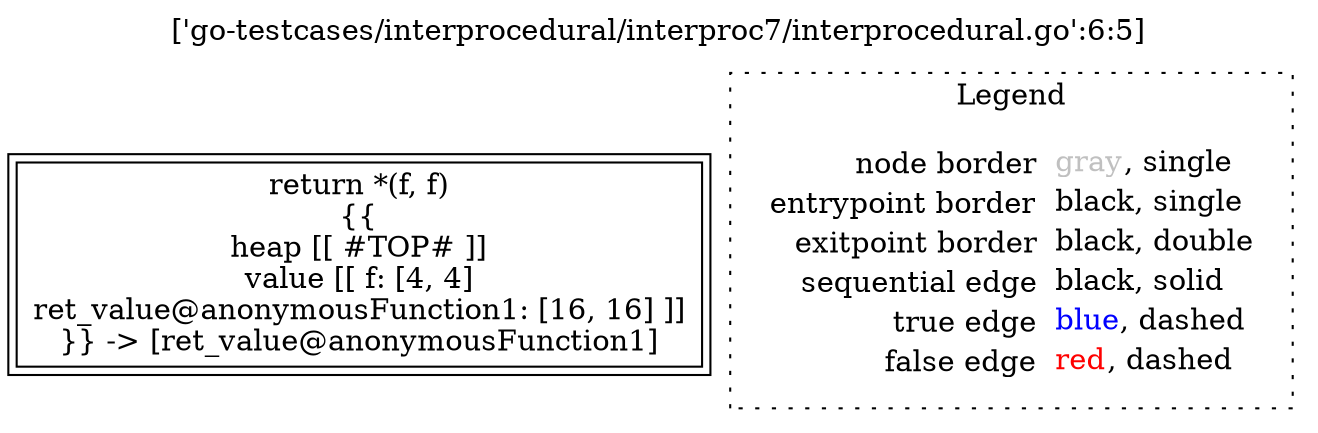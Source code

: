 digraph {
	labelloc="t";
	label="['go-testcases/interprocedural/interproc7/interprocedural.go':6:5]";
	"node0" [shape="rect",color="black",peripheries="2",label=<return *(f, f)<BR/>{{<BR/>heap [[ #TOP# ]]<BR/>value [[ f: [4, 4]<BR/>ret_value@anonymousFunction1: [16, 16] ]]<BR/>}} -&gt; [ret_value@anonymousFunction1]>];
subgraph cluster_legend {
	label="Legend";
	style=dotted;
	node [shape=plaintext];
	"legend" [label=<<table border="0" cellpadding="2" cellspacing="0" cellborder="0"><tr><td align="right">node border&nbsp;</td><td align="left"><font color="gray">gray</font>, single</td></tr><tr><td align="right">entrypoint border&nbsp;</td><td align="left"><font color="black">black</font>, single</td></tr><tr><td align="right">exitpoint border&nbsp;</td><td align="left"><font color="black">black</font>, double</td></tr><tr><td align="right">sequential edge&nbsp;</td><td align="left"><font color="black">black</font>, solid</td></tr><tr><td align="right">true edge&nbsp;</td><td align="left"><font color="blue">blue</font>, dashed</td></tr><tr><td align="right">false edge&nbsp;</td><td align="left"><font color="red">red</font>, dashed</td></tr></table>>];
}

}
